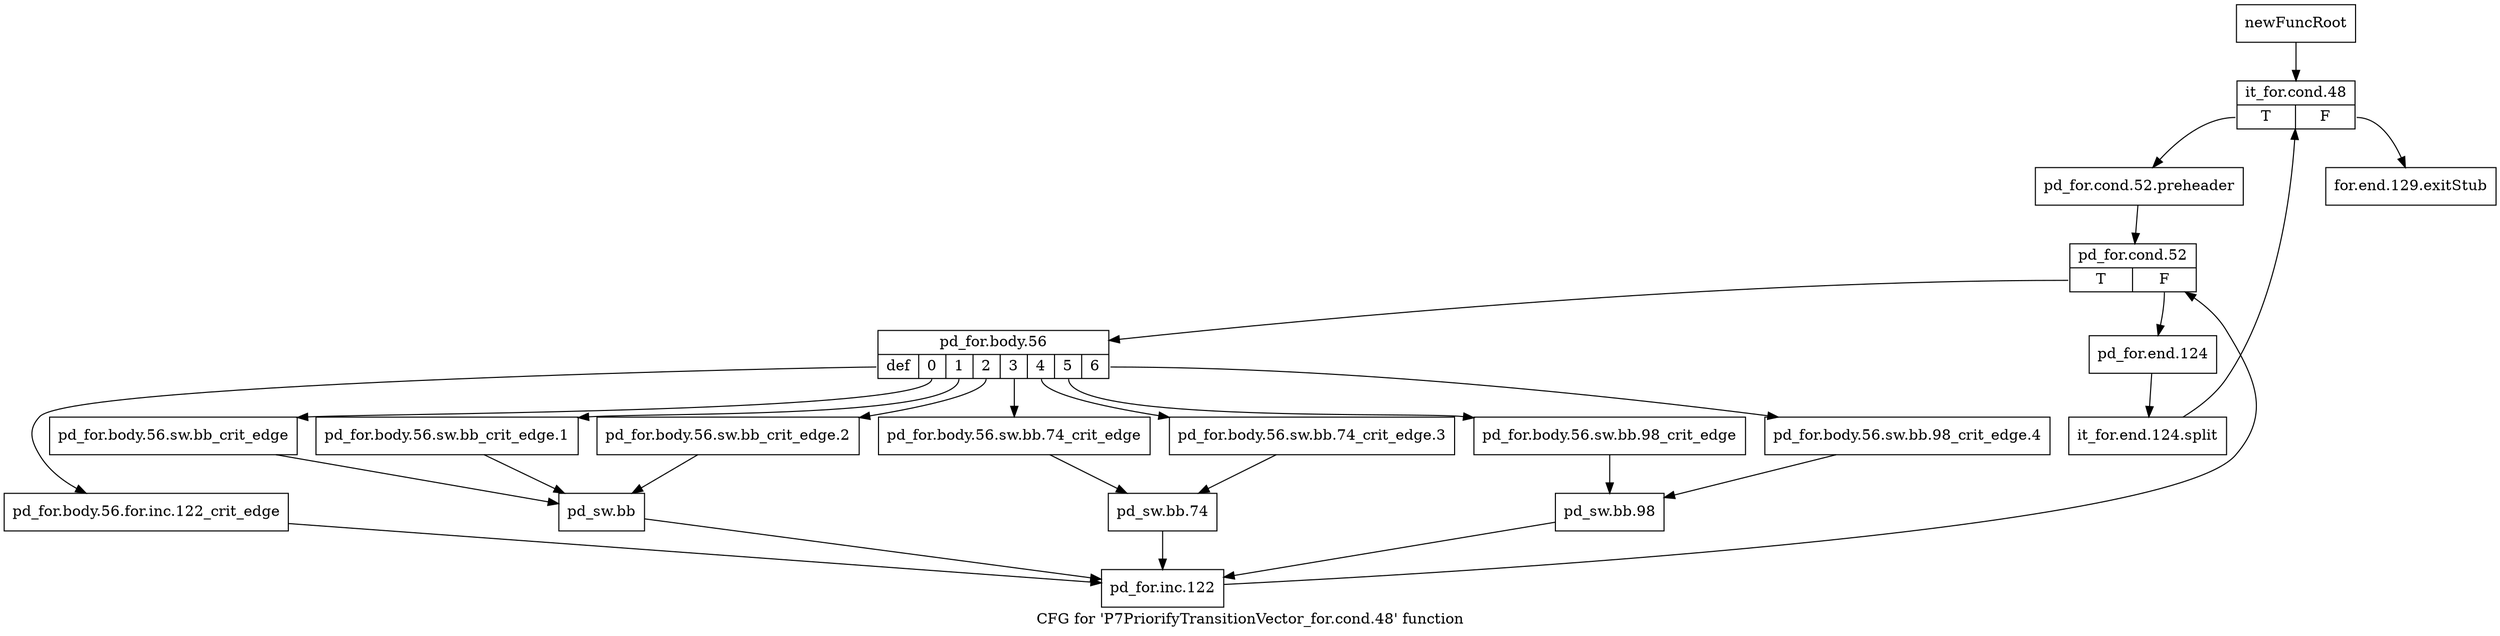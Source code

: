 digraph "CFG for 'P7PriorifyTransitionVector_for.cond.48' function" {
	label="CFG for 'P7PriorifyTransitionVector_for.cond.48' function";

	Node0x322b240 [shape=record,label="{newFuncRoot}"];
	Node0x322b240 -> Node0x322b2e0;
	Node0x322b290 [shape=record,label="{for.end.129.exitStub}"];
	Node0x322b2e0 [shape=record,label="{it_for.cond.48|{<s0>T|<s1>F}}"];
	Node0x322b2e0:s0 -> Node0x322b330;
	Node0x322b2e0:s1 -> Node0x322b290;
	Node0x322b330 [shape=record,label="{pd_for.cond.52.preheader}"];
	Node0x322b330 -> Node0x322b380;
	Node0x322b380 [shape=record,label="{pd_for.cond.52|{<s0>T|<s1>F}}"];
	Node0x322b380:s0 -> Node0x322b420;
	Node0x322b380:s1 -> Node0x322b3d0;
	Node0x322b3d0 [shape=record,label="{pd_for.end.124}"];
	Node0x322b3d0 -> Node0x38a68e0;
	Node0x38a68e0 [shape=record,label="{it_for.end.124.split}"];
	Node0x38a68e0 -> Node0x322b2e0;
	Node0x322b420 [shape=record,label="{pd_for.body.56|{<s0>def|<s1>0|<s2>1|<s3>2|<s4>3|<s5>4|<s6>5|<s7>6}}"];
	Node0x322b420:s0 -> Node0x322b790;
	Node0x322b420:s1 -> Node0x322b6f0;
	Node0x322b420:s2 -> Node0x322b6a0;
	Node0x322b420:s3 -> Node0x322b650;
	Node0x322b420:s4 -> Node0x322b5b0;
	Node0x322b420:s5 -> Node0x322b560;
	Node0x322b420:s6 -> Node0x322b4c0;
	Node0x322b420:s7 -> Node0x322b470;
	Node0x322b470 [shape=record,label="{pd_for.body.56.sw.bb.98_crit_edge.4}"];
	Node0x322b470 -> Node0x322b510;
	Node0x322b4c0 [shape=record,label="{pd_for.body.56.sw.bb.98_crit_edge}"];
	Node0x322b4c0 -> Node0x322b510;
	Node0x322b510 [shape=record,label="{pd_sw.bb.98}"];
	Node0x322b510 -> Node0x322b7e0;
	Node0x322b560 [shape=record,label="{pd_for.body.56.sw.bb.74_crit_edge.3}"];
	Node0x322b560 -> Node0x322b600;
	Node0x322b5b0 [shape=record,label="{pd_for.body.56.sw.bb.74_crit_edge}"];
	Node0x322b5b0 -> Node0x322b600;
	Node0x322b600 [shape=record,label="{pd_sw.bb.74}"];
	Node0x322b600 -> Node0x322b7e0;
	Node0x322b650 [shape=record,label="{pd_for.body.56.sw.bb_crit_edge.2}"];
	Node0x322b650 -> Node0x322b740;
	Node0x322b6a0 [shape=record,label="{pd_for.body.56.sw.bb_crit_edge.1}"];
	Node0x322b6a0 -> Node0x322b740;
	Node0x322b6f0 [shape=record,label="{pd_for.body.56.sw.bb_crit_edge}"];
	Node0x322b6f0 -> Node0x322b740;
	Node0x322b740 [shape=record,label="{pd_sw.bb}"];
	Node0x322b740 -> Node0x322b7e0;
	Node0x322b790 [shape=record,label="{pd_for.body.56.for.inc.122_crit_edge}"];
	Node0x322b790 -> Node0x322b7e0;
	Node0x322b7e0 [shape=record,label="{pd_for.inc.122}"];
	Node0x322b7e0 -> Node0x322b380;
}
